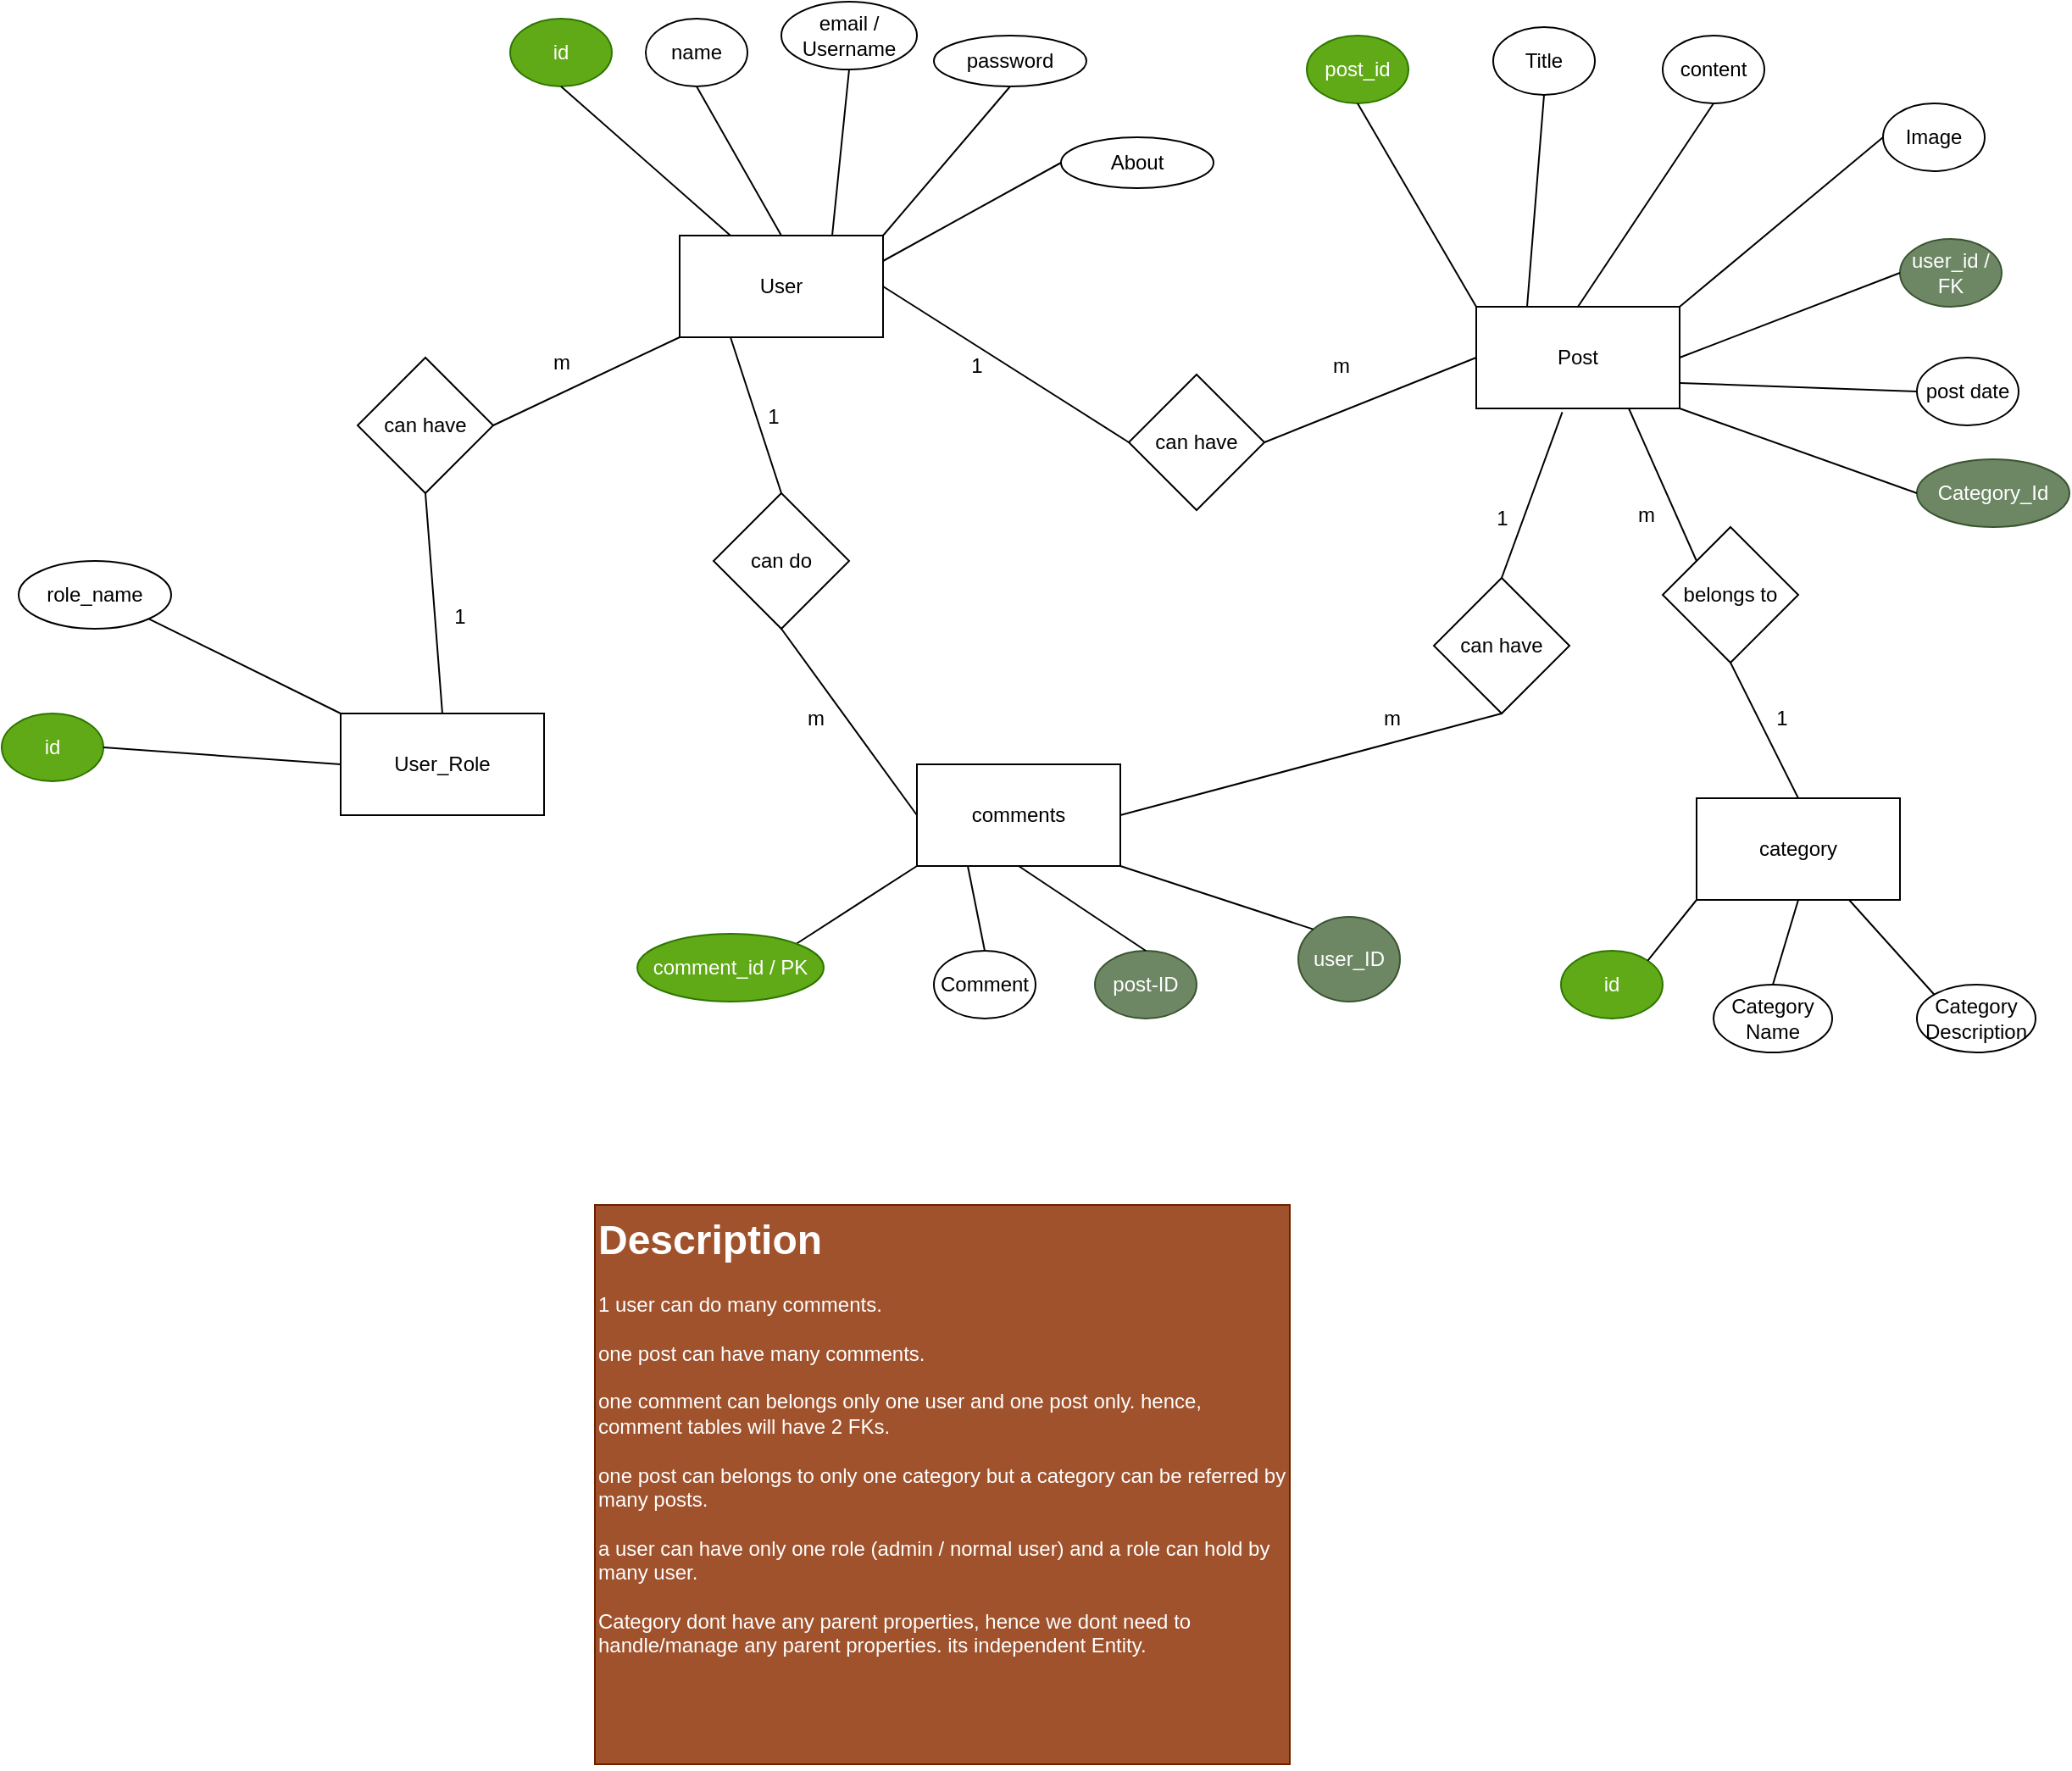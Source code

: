 <mxfile version="24.4.8" type="device">
  <diagram name="Page-1" id="8sHTdGhz6Ng64nrqwphZ">
    <mxGraphModel dx="1900" dy="653" grid="1" gridSize="10" guides="1" tooltips="1" connect="1" arrows="1" fold="1" page="1" pageScale="1" pageWidth="850" pageHeight="1100" math="0" shadow="0">
      <root>
        <mxCell id="0" />
        <mxCell id="1" parent="0" />
        <mxCell id="z2rybwQpcZEWejuYs_dC-1" value="User" style="rounded=0;whiteSpace=wrap;html=1;" vertex="1" parent="1">
          <mxGeometry y="168" width="120" height="60" as="geometry" />
        </mxCell>
        <mxCell id="z2rybwQpcZEWejuYs_dC-2" value="id" style="ellipse;whiteSpace=wrap;html=1;fillColor=#60a917;fontColor=#ffffff;strokeColor=#2D7600;" vertex="1" parent="1">
          <mxGeometry x="-100" y="40" width="60" height="40" as="geometry" />
        </mxCell>
        <mxCell id="z2rybwQpcZEWejuYs_dC-6" value="" style="endArrow=none;html=1;rounded=0;exitX=0.5;exitY=1;exitDx=0;exitDy=0;entryX=0.25;entryY=0;entryDx=0;entryDy=0;" edge="1" parent="1" source="z2rybwQpcZEWejuYs_dC-2" target="z2rybwQpcZEWejuYs_dC-1">
          <mxGeometry width="50" height="50" relative="1" as="geometry">
            <mxPoint x="400" y="290" as="sourcePoint" />
            <mxPoint x="450" y="240" as="targetPoint" />
          </mxGeometry>
        </mxCell>
        <mxCell id="z2rybwQpcZEWejuYs_dC-7" value="name" style="ellipse;whiteSpace=wrap;html=1;" vertex="1" parent="1">
          <mxGeometry x="-20" y="40" width="60" height="40" as="geometry" />
        </mxCell>
        <mxCell id="z2rybwQpcZEWejuYs_dC-9" value="email / Username" style="ellipse;whiteSpace=wrap;html=1;" vertex="1" parent="1">
          <mxGeometry x="60" y="30" width="80" height="40" as="geometry" />
        </mxCell>
        <mxCell id="z2rybwQpcZEWejuYs_dC-12" value="password" style="ellipse;whiteSpace=wrap;html=1;" vertex="1" parent="1">
          <mxGeometry x="150" y="50" width="90" height="30" as="geometry" />
        </mxCell>
        <mxCell id="z2rybwQpcZEWejuYs_dC-13" value="About" style="ellipse;whiteSpace=wrap;html=1;" vertex="1" parent="1">
          <mxGeometry x="225" y="110" width="90" height="30" as="geometry" />
        </mxCell>
        <mxCell id="z2rybwQpcZEWejuYs_dC-15" value="Post" style="rounded=0;whiteSpace=wrap;html=1;" vertex="1" parent="1">
          <mxGeometry x="470" y="210" width="120" height="60" as="geometry" />
        </mxCell>
        <mxCell id="z2rybwQpcZEWejuYs_dC-16" value="post_id" style="ellipse;whiteSpace=wrap;html=1;fillColor=#60a917;fontColor=#ffffff;strokeColor=#2D7600;" vertex="1" parent="1">
          <mxGeometry x="370" y="50" width="60" height="40" as="geometry" />
        </mxCell>
        <mxCell id="z2rybwQpcZEWejuYs_dC-17" value="Title" style="ellipse;whiteSpace=wrap;html=1;" vertex="1" parent="1">
          <mxGeometry x="480" y="45" width="60" height="40" as="geometry" />
        </mxCell>
        <mxCell id="z2rybwQpcZEWejuYs_dC-18" value="content" style="ellipse;whiteSpace=wrap;html=1;" vertex="1" parent="1">
          <mxGeometry x="580" y="50" width="60" height="40" as="geometry" />
        </mxCell>
        <mxCell id="z2rybwQpcZEWejuYs_dC-19" value="user_id / FK" style="ellipse;whiteSpace=wrap;html=1;fillColor=#6d8764;fontColor=#ffffff;strokeColor=#3A5431;" vertex="1" parent="1">
          <mxGeometry x="720" y="170" width="60" height="40" as="geometry" />
        </mxCell>
        <mxCell id="z2rybwQpcZEWejuYs_dC-20" value="Image" style="ellipse;whiteSpace=wrap;html=1;" vertex="1" parent="1">
          <mxGeometry x="710" y="90" width="60" height="40" as="geometry" />
        </mxCell>
        <mxCell id="z2rybwQpcZEWejuYs_dC-21" value="can have" style="rhombus;whiteSpace=wrap;html=1;" vertex="1" parent="1">
          <mxGeometry x="265" y="250" width="80" height="80" as="geometry" />
        </mxCell>
        <mxCell id="z2rybwQpcZEWejuYs_dC-22" style="edgeStyle=none;rounded=0;orthogonalLoop=1;jettySize=auto;html=1;entryX=1;entryY=0.5;entryDx=0;entryDy=0;" edge="1" parent="1" source="z2rybwQpcZEWejuYs_dC-21" target="z2rybwQpcZEWejuYs_dC-21">
          <mxGeometry relative="1" as="geometry" />
        </mxCell>
        <mxCell id="z2rybwQpcZEWejuYs_dC-23" value="" style="endArrow=none;html=1;rounded=0;exitX=1;exitY=0.5;exitDx=0;exitDy=0;entryX=0;entryY=0.5;entryDx=0;entryDy=0;" edge="1" parent="1" source="z2rybwQpcZEWejuYs_dC-1" target="z2rybwQpcZEWejuYs_dC-21">
          <mxGeometry width="50" height="50" relative="1" as="geometry">
            <mxPoint x="380" y="290" as="sourcePoint" />
            <mxPoint x="430" y="240" as="targetPoint" />
          </mxGeometry>
        </mxCell>
        <mxCell id="z2rybwQpcZEWejuYs_dC-24" value="" style="endArrow=none;html=1;rounded=0;exitX=0;exitY=0.5;exitDx=0;exitDy=0;entryX=1;entryY=0.5;entryDx=0;entryDy=0;" edge="1" parent="1" source="z2rybwQpcZEWejuYs_dC-15" target="z2rybwQpcZEWejuYs_dC-21">
          <mxGeometry width="50" height="50" relative="1" as="geometry">
            <mxPoint x="100" y="190" as="sourcePoint" />
            <mxPoint x="220" y="240" as="targetPoint" />
          </mxGeometry>
        </mxCell>
        <mxCell id="z2rybwQpcZEWejuYs_dC-26" value="1" style="text;html=1;align=center;verticalAlign=middle;resizable=0;points=[];autosize=1;strokeColor=none;fillColor=none;" vertex="1" parent="1">
          <mxGeometry x="160" y="230" width="30" height="30" as="geometry" />
        </mxCell>
        <mxCell id="z2rybwQpcZEWejuYs_dC-27" value="m" style="text;html=1;align=center;verticalAlign=middle;resizable=0;points=[];autosize=1;strokeColor=none;fillColor=none;" vertex="1" parent="1">
          <mxGeometry x="375" y="230" width="30" height="30" as="geometry" />
        </mxCell>
        <mxCell id="z2rybwQpcZEWejuYs_dC-28" value="" style="endArrow=none;html=1;rounded=0;exitX=0.5;exitY=1;exitDx=0;exitDy=0;entryX=0;entryY=0;entryDx=0;entryDy=0;" edge="1" parent="1" source="z2rybwQpcZEWejuYs_dC-16" target="z2rybwQpcZEWejuYs_dC-15">
          <mxGeometry width="50" height="50" relative="1" as="geometry">
            <mxPoint x="-60" y="90" as="sourcePoint" />
            <mxPoint x="10" y="160" as="targetPoint" />
          </mxGeometry>
        </mxCell>
        <mxCell id="z2rybwQpcZEWejuYs_dC-29" value="" style="endArrow=none;html=1;rounded=0;exitX=0.5;exitY=1;exitDx=0;exitDy=0;entryX=0.5;entryY=0;entryDx=0;entryDy=0;" edge="1" parent="1" source="z2rybwQpcZEWejuYs_dC-18" target="z2rybwQpcZEWejuYs_dC-15">
          <mxGeometry width="50" height="50" relative="1" as="geometry">
            <mxPoint x="380" y="110" as="sourcePoint" />
            <mxPoint x="420" y="210" as="targetPoint" />
          </mxGeometry>
        </mxCell>
        <mxCell id="z2rybwQpcZEWejuYs_dC-30" value="" style="endArrow=none;html=1;rounded=0;exitX=0.5;exitY=1;exitDx=0;exitDy=0;entryX=0.25;entryY=0;entryDx=0;entryDy=0;" edge="1" parent="1" source="z2rybwQpcZEWejuYs_dC-17" target="z2rybwQpcZEWejuYs_dC-15">
          <mxGeometry width="50" height="50" relative="1" as="geometry">
            <mxPoint x="390" y="120" as="sourcePoint" />
            <mxPoint x="430" y="220" as="targetPoint" />
          </mxGeometry>
        </mxCell>
        <mxCell id="z2rybwQpcZEWejuYs_dC-31" value="" style="endArrow=none;html=1;rounded=0;exitX=0;exitY=0.5;exitDx=0;exitDy=0;entryX=1;entryY=0;entryDx=0;entryDy=0;" edge="1" parent="1" source="z2rybwQpcZEWejuYs_dC-20" target="z2rybwQpcZEWejuYs_dC-15">
          <mxGeometry width="50" height="50" relative="1" as="geometry">
            <mxPoint x="560" y="120" as="sourcePoint" />
            <mxPoint x="480" y="210" as="targetPoint" />
          </mxGeometry>
        </mxCell>
        <mxCell id="z2rybwQpcZEWejuYs_dC-32" value="" style="endArrow=none;html=1;rounded=0;exitX=0;exitY=0.5;exitDx=0;exitDy=0;entryX=1;entryY=0.5;entryDx=0;entryDy=0;" edge="1" parent="1" source="z2rybwQpcZEWejuYs_dC-19" target="z2rybwQpcZEWejuYs_dC-15">
          <mxGeometry width="50" height="50" relative="1" as="geometry">
            <mxPoint x="590" y="170" as="sourcePoint" />
            <mxPoint x="540" y="210" as="targetPoint" />
          </mxGeometry>
        </mxCell>
        <mxCell id="z2rybwQpcZEWejuYs_dC-33" value="comments" style="rounded=0;whiteSpace=wrap;html=1;" vertex="1" parent="1">
          <mxGeometry x="140" y="480" width="120" height="60" as="geometry" />
        </mxCell>
        <mxCell id="z2rybwQpcZEWejuYs_dC-34" value="" style="endArrow=none;html=1;rounded=0;exitX=0;exitY=1;exitDx=0;exitDy=0;entryX=1;entryY=0;entryDx=0;entryDy=0;" edge="1" parent="1" source="z2rybwQpcZEWejuYs_dC-33" target="z2rybwQpcZEWejuYs_dC-35">
          <mxGeometry width="50" height="50" relative="1" as="geometry">
            <mxPoint x="380" y="110" as="sourcePoint" />
            <mxPoint x="20" y="500" as="targetPoint" />
          </mxGeometry>
        </mxCell>
        <mxCell id="z2rybwQpcZEWejuYs_dC-35" value="comment_id / PK" style="ellipse;whiteSpace=wrap;html=1;fillColor=#60a917;fontColor=#ffffff;strokeColor=#2D7600;" vertex="1" parent="1">
          <mxGeometry x="-25" y="580" width="110" height="40" as="geometry" />
        </mxCell>
        <mxCell id="z2rybwQpcZEWejuYs_dC-36" value="Comment" style="ellipse;whiteSpace=wrap;html=1;" vertex="1" parent="1">
          <mxGeometry x="150" y="590" width="60" height="40" as="geometry" />
        </mxCell>
        <mxCell id="z2rybwQpcZEWejuYs_dC-37" value="" style="endArrow=none;html=1;rounded=0;exitX=0.25;exitY=1;exitDx=0;exitDy=0;entryX=0.5;entryY=0;entryDx=0;entryDy=0;" edge="1" parent="1" source="z2rybwQpcZEWejuYs_dC-33" target="z2rybwQpcZEWejuYs_dC-36">
          <mxGeometry width="50" height="50" relative="1" as="geometry">
            <mxPoint x="200" y="440" as="sourcePoint" />
            <mxPoint x="79" y="516" as="targetPoint" />
          </mxGeometry>
        </mxCell>
        <mxCell id="z2rybwQpcZEWejuYs_dC-38" value="post date" style="ellipse;whiteSpace=wrap;html=1;" vertex="1" parent="1">
          <mxGeometry x="730" y="240" width="60" height="40" as="geometry" />
        </mxCell>
        <mxCell id="z2rybwQpcZEWejuYs_dC-39" value="" style="endArrow=none;html=1;rounded=0;exitX=0;exitY=0.5;exitDx=0;exitDy=0;entryX=1;entryY=0.75;entryDx=0;entryDy=0;" edge="1" parent="1" source="z2rybwQpcZEWejuYs_dC-38" target="z2rybwQpcZEWejuYs_dC-15">
          <mxGeometry width="50" height="50" relative="1" as="geometry">
            <mxPoint x="610" y="240" as="sourcePoint" />
            <mxPoint x="540" y="240" as="targetPoint" />
          </mxGeometry>
        </mxCell>
        <mxCell id="z2rybwQpcZEWejuYs_dC-40" value="post-ID" style="ellipse;whiteSpace=wrap;html=1;fillColor=#6d8764;fontColor=#ffffff;strokeColor=#3A5431;" vertex="1" parent="1">
          <mxGeometry x="245" y="590" width="60" height="40" as="geometry" />
        </mxCell>
        <mxCell id="z2rybwQpcZEWejuYs_dC-41" value="user_ID" style="ellipse;whiteSpace=wrap;html=1;fillColor=#6d8764;fontColor=#ffffff;strokeColor=#3A5431;" vertex="1" parent="1">
          <mxGeometry x="365" y="570" width="60" height="50" as="geometry" />
        </mxCell>
        <mxCell id="z2rybwQpcZEWejuYs_dC-42" value="" style="endArrow=none;html=1;rounded=0;exitX=0.5;exitY=1;exitDx=0;exitDy=0;entryX=0.5;entryY=0;entryDx=0;entryDy=0;" edge="1" parent="1" source="z2rybwQpcZEWejuYs_dC-33" target="z2rybwQpcZEWejuYs_dC-40">
          <mxGeometry width="50" height="50" relative="1" as="geometry">
            <mxPoint x="230" y="440" as="sourcePoint" />
            <mxPoint x="165" y="520" as="targetPoint" />
          </mxGeometry>
        </mxCell>
        <mxCell id="z2rybwQpcZEWejuYs_dC-43" value="" style="endArrow=none;html=1;rounded=0;exitX=1;exitY=1;exitDx=0;exitDy=0;entryX=0;entryY=0;entryDx=0;entryDy=0;" edge="1" parent="1" source="z2rybwQpcZEWejuYs_dC-33" target="z2rybwQpcZEWejuYs_dC-41">
          <mxGeometry width="50" height="50" relative="1" as="geometry">
            <mxPoint x="240" y="450" as="sourcePoint" />
            <mxPoint x="175" y="530" as="targetPoint" />
          </mxGeometry>
        </mxCell>
        <mxCell id="z2rybwQpcZEWejuYs_dC-44" value="can have" style="rhombus;whiteSpace=wrap;html=1;" vertex="1" parent="1">
          <mxGeometry x="445" y="370" width="80" height="80" as="geometry" />
        </mxCell>
        <mxCell id="z2rybwQpcZEWejuYs_dC-45" value="can do" style="rhombus;whiteSpace=wrap;html=1;" vertex="1" parent="1">
          <mxGeometry x="20" y="320" width="80" height="80" as="geometry" />
        </mxCell>
        <mxCell id="z2rybwQpcZEWejuYs_dC-46" value="" style="endArrow=none;html=1;rounded=0;exitX=0.25;exitY=1;exitDx=0;exitDy=0;entryX=0.5;entryY=0;entryDx=0;entryDy=0;" edge="1" parent="1" source="z2rybwQpcZEWejuYs_dC-1" target="z2rybwQpcZEWejuYs_dC-45">
          <mxGeometry width="50" height="50" relative="1" as="geometry">
            <mxPoint x="380" y="340" as="sourcePoint" />
            <mxPoint x="430" y="290" as="targetPoint" />
          </mxGeometry>
        </mxCell>
        <mxCell id="z2rybwQpcZEWejuYs_dC-47" value="" style="endArrow=none;html=1;rounded=0;exitX=0;exitY=0.5;exitDx=0;exitDy=0;entryX=0.5;entryY=1;entryDx=0;entryDy=0;" edge="1" parent="1" source="z2rybwQpcZEWejuYs_dC-33" target="z2rybwQpcZEWejuYs_dC-45">
          <mxGeometry width="50" height="50" relative="1" as="geometry">
            <mxPoint x="40" y="238" as="sourcePoint" />
            <mxPoint x="-20" y="340" as="targetPoint" />
          </mxGeometry>
        </mxCell>
        <mxCell id="z2rybwQpcZEWejuYs_dC-48" value="" style="endArrow=none;html=1;rounded=0;entryX=0.423;entryY=1.037;entryDx=0;entryDy=0;entryPerimeter=0;exitX=0.5;exitY=0;exitDx=0;exitDy=0;" edge="1" parent="1" source="z2rybwQpcZEWejuYs_dC-44" target="z2rybwQpcZEWejuYs_dC-15">
          <mxGeometry width="50" height="50" relative="1" as="geometry">
            <mxPoint x="380" y="340" as="sourcePoint" />
            <mxPoint x="430" y="290" as="targetPoint" />
          </mxGeometry>
        </mxCell>
        <mxCell id="z2rybwQpcZEWejuYs_dC-49" value="" style="endArrow=none;html=1;rounded=0;entryX=0.5;entryY=1;entryDx=0;entryDy=0;exitX=1;exitY=0.5;exitDx=0;exitDy=0;" edge="1" parent="1" source="z2rybwQpcZEWejuYs_dC-33" target="z2rybwQpcZEWejuYs_dC-44">
          <mxGeometry width="50" height="50" relative="1" as="geometry">
            <mxPoint x="520" y="400" as="sourcePoint" />
            <mxPoint x="531" y="282" as="targetPoint" />
          </mxGeometry>
        </mxCell>
        <mxCell id="z2rybwQpcZEWejuYs_dC-50" value="1" style="text;html=1;align=center;verticalAlign=middle;resizable=0;points=[];autosize=1;strokeColor=none;fillColor=none;" vertex="1" parent="1">
          <mxGeometry x="470" y="320" width="30" height="30" as="geometry" />
        </mxCell>
        <mxCell id="z2rybwQpcZEWejuYs_dC-51" value="m" style="text;html=1;align=center;verticalAlign=middle;resizable=0;points=[];autosize=1;strokeColor=none;fillColor=none;" vertex="1" parent="1">
          <mxGeometry x="405" y="438" width="30" height="30" as="geometry" />
        </mxCell>
        <mxCell id="z2rybwQpcZEWejuYs_dC-52" value="1" style="text;html=1;align=center;verticalAlign=middle;resizable=0;points=[];autosize=1;strokeColor=none;fillColor=none;" vertex="1" parent="1">
          <mxGeometry x="40" y="260" width="30" height="30" as="geometry" />
        </mxCell>
        <mxCell id="z2rybwQpcZEWejuYs_dC-53" value="m" style="text;html=1;align=center;verticalAlign=middle;resizable=0;points=[];autosize=1;strokeColor=none;fillColor=none;" vertex="1" parent="1">
          <mxGeometry x="65" y="438" width="30" height="30" as="geometry" />
        </mxCell>
        <mxCell id="z2rybwQpcZEWejuYs_dC-54" value="" style="endArrow=none;html=1;rounded=0;exitX=0.5;exitY=1;exitDx=0;exitDy=0;entryX=0.5;entryY=0;entryDx=0;entryDy=0;" edge="1" parent="1" source="z2rybwQpcZEWejuYs_dC-7" target="z2rybwQpcZEWejuYs_dC-1">
          <mxGeometry width="50" height="50" relative="1" as="geometry">
            <mxPoint x="-60" y="90" as="sourcePoint" />
            <mxPoint x="40" y="178" as="targetPoint" />
          </mxGeometry>
        </mxCell>
        <mxCell id="z2rybwQpcZEWejuYs_dC-55" value="" style="endArrow=none;html=1;rounded=0;exitX=0.5;exitY=1;exitDx=0;exitDy=0;entryX=1;entryY=0;entryDx=0;entryDy=0;" edge="1" parent="1" source="z2rybwQpcZEWejuYs_dC-12" target="z2rybwQpcZEWejuYs_dC-1">
          <mxGeometry width="50" height="50" relative="1" as="geometry">
            <mxPoint x="20" y="90" as="sourcePoint" />
            <mxPoint x="70" y="178" as="targetPoint" />
          </mxGeometry>
        </mxCell>
        <mxCell id="z2rybwQpcZEWejuYs_dC-56" value="" style="endArrow=none;html=1;rounded=0;exitX=0.5;exitY=1;exitDx=0;exitDy=0;entryX=0.75;entryY=0;entryDx=0;entryDy=0;" edge="1" parent="1" source="z2rybwQpcZEWejuYs_dC-9" target="z2rybwQpcZEWejuYs_dC-1">
          <mxGeometry width="50" height="50" relative="1" as="geometry">
            <mxPoint x="30" y="100" as="sourcePoint" />
            <mxPoint x="80" y="188" as="targetPoint" />
          </mxGeometry>
        </mxCell>
        <mxCell id="z2rybwQpcZEWejuYs_dC-57" value="" style="endArrow=none;html=1;rounded=0;exitX=0;exitY=0.5;exitDx=0;exitDy=0;entryX=1;entryY=0.25;entryDx=0;entryDy=0;" edge="1" parent="1" source="z2rybwQpcZEWejuYs_dC-13" target="z2rybwQpcZEWejuYs_dC-1">
          <mxGeometry width="50" height="50" relative="1" as="geometry">
            <mxPoint x="205" y="90" as="sourcePoint" />
            <mxPoint x="130" y="178" as="targetPoint" />
          </mxGeometry>
        </mxCell>
        <mxCell id="z2rybwQpcZEWejuYs_dC-58" value="category" style="rounded=0;whiteSpace=wrap;html=1;" vertex="1" parent="1">
          <mxGeometry x="600" y="500" width="120" height="60" as="geometry" />
        </mxCell>
        <mxCell id="z2rybwQpcZEWejuYs_dC-59" value="id" style="ellipse;whiteSpace=wrap;html=1;fillColor=#60a917;fontColor=#ffffff;strokeColor=#2D7600;" vertex="1" parent="1">
          <mxGeometry x="520" y="590" width="60" height="40" as="geometry" />
        </mxCell>
        <mxCell id="z2rybwQpcZEWejuYs_dC-60" value="" style="endArrow=none;html=1;rounded=0;exitX=0;exitY=1;exitDx=0;exitDy=0;entryX=1;entryY=0;entryDx=0;entryDy=0;" edge="1" parent="1" source="z2rybwQpcZEWejuYs_dC-58" target="z2rybwQpcZEWejuYs_dC-59">
          <mxGeometry width="50" height="50" relative="1" as="geometry">
            <mxPoint x="270" y="550" as="sourcePoint" />
            <mxPoint x="384" y="587" as="targetPoint" />
          </mxGeometry>
        </mxCell>
        <mxCell id="z2rybwQpcZEWejuYs_dC-61" value="Category_Id" style="ellipse;whiteSpace=wrap;html=1;fillColor=#6d8764;fontColor=#ffffff;strokeColor=#3A5431;" vertex="1" parent="1">
          <mxGeometry x="730" y="300" width="90" height="40" as="geometry" />
        </mxCell>
        <mxCell id="z2rybwQpcZEWejuYs_dC-62" value="" style="endArrow=none;html=1;rounded=0;exitX=0;exitY=0.5;exitDx=0;exitDy=0;entryX=1;entryY=1;entryDx=0;entryDy=0;" edge="1" source="z2rybwQpcZEWejuYs_dC-61" parent="1" target="z2rybwQpcZEWejuYs_dC-15">
          <mxGeometry width="50" height="50" relative="1" as="geometry">
            <mxPoint x="600" y="300" as="sourcePoint" />
            <mxPoint x="580" y="330" as="targetPoint" />
          </mxGeometry>
        </mxCell>
        <mxCell id="z2rybwQpcZEWejuYs_dC-63" value="belongs to" style="rhombus;whiteSpace=wrap;html=1;" vertex="1" parent="1">
          <mxGeometry x="580" y="340" width="80" height="80" as="geometry" />
        </mxCell>
        <mxCell id="z2rybwQpcZEWejuYs_dC-64" value="" style="endArrow=none;html=1;rounded=0;exitX=0;exitY=0;exitDx=0;exitDy=0;entryX=0.75;entryY=1;entryDx=0;entryDy=0;" edge="1" parent="1" source="z2rybwQpcZEWejuYs_dC-63" target="z2rybwQpcZEWejuYs_dC-15">
          <mxGeometry width="50" height="50" relative="1" as="geometry">
            <mxPoint x="740" y="330" as="sourcePoint" />
            <mxPoint x="600" y="280" as="targetPoint" />
          </mxGeometry>
        </mxCell>
        <mxCell id="z2rybwQpcZEWejuYs_dC-65" value="" style="endArrow=none;html=1;rounded=0;exitX=0.5;exitY=0;exitDx=0;exitDy=0;entryX=0.5;entryY=1;entryDx=0;entryDy=0;" edge="1" parent="1" source="z2rybwQpcZEWejuYs_dC-58" target="z2rybwQpcZEWejuYs_dC-63">
          <mxGeometry width="50" height="50" relative="1" as="geometry">
            <mxPoint x="610" y="370" as="sourcePoint" />
            <mxPoint x="570" y="280" as="targetPoint" />
          </mxGeometry>
        </mxCell>
        <mxCell id="z2rybwQpcZEWejuYs_dC-66" value="m" style="text;html=1;align=center;verticalAlign=middle;resizable=0;points=[];autosize=1;strokeColor=none;fillColor=none;" vertex="1" parent="1">
          <mxGeometry x="555" y="318" width="30" height="30" as="geometry" />
        </mxCell>
        <mxCell id="z2rybwQpcZEWejuYs_dC-67" value="1" style="text;html=1;align=center;verticalAlign=middle;resizable=0;points=[];autosize=1;strokeColor=none;fillColor=none;" vertex="1" parent="1">
          <mxGeometry x="635" y="438" width="30" height="30" as="geometry" />
        </mxCell>
        <mxCell id="z2rybwQpcZEWejuYs_dC-69" value="Category Name" style="ellipse;whiteSpace=wrap;html=1;" vertex="1" parent="1">
          <mxGeometry x="610" y="610" width="70" height="40" as="geometry" />
        </mxCell>
        <mxCell id="z2rybwQpcZEWejuYs_dC-70" value="" style="endArrow=none;html=1;rounded=0;exitX=0.5;exitY=1;exitDx=0;exitDy=0;entryX=0.5;entryY=0;entryDx=0;entryDy=0;" edge="1" parent="1" source="z2rybwQpcZEWejuYs_dC-58" target="z2rybwQpcZEWejuYs_dC-69">
          <mxGeometry width="50" height="50" relative="1" as="geometry">
            <mxPoint x="610" y="570" as="sourcePoint" />
            <mxPoint x="581" y="606" as="targetPoint" />
          </mxGeometry>
        </mxCell>
        <mxCell id="z2rybwQpcZEWejuYs_dC-71" value="&lt;h1 style=&quot;margin-top: 0px;&quot;&gt;Description&lt;/h1&gt;&lt;div&gt;1 user can do many comments.&lt;br&gt;&lt;br&gt;one post can have many comments.&lt;br&gt;&lt;br&gt;one comment can belongs only one user and one post only. hence, comment tables will have 2 FKs.&lt;br&gt;&lt;br&gt;one post can belongs to only one category but a category can be referred by many posts.&lt;/div&gt;&lt;div&gt;&lt;br&gt;&lt;/div&gt;&lt;div&gt;a user can have only one role (admin / normal user) and a role can hold by many user.&lt;br&gt;&lt;br&gt;Category dont have any parent properties, hence we dont need to handle/manage any parent properties. its independent Entity.&lt;/div&gt;" style="text;html=1;whiteSpace=wrap;overflow=hidden;rounded=0;fillColor=#a0522d;fontColor=#ffffff;strokeColor=#6D1F00;" vertex="1" parent="1">
          <mxGeometry x="-50" y="740" width="410" height="330" as="geometry" />
        </mxCell>
        <mxCell id="z2rybwQpcZEWejuYs_dC-72" value="User_Role" style="rounded=0;whiteSpace=wrap;html=1;" vertex="1" parent="1">
          <mxGeometry x="-200" y="450" width="120" height="60" as="geometry" />
        </mxCell>
        <mxCell id="z2rybwQpcZEWejuYs_dC-73" value="id" style="ellipse;whiteSpace=wrap;html=1;fillColor=#60a917;fontColor=#ffffff;strokeColor=#2D7600;" vertex="1" parent="1">
          <mxGeometry x="-400" y="450" width="60" height="40" as="geometry" />
        </mxCell>
        <mxCell id="z2rybwQpcZEWejuYs_dC-74" value="" style="endArrow=none;html=1;rounded=0;exitX=1;exitY=0.5;exitDx=0;exitDy=0;entryX=0;entryY=0.5;entryDx=0;entryDy=0;" edge="1" parent="1" source="z2rybwQpcZEWejuYs_dC-73" target="z2rybwQpcZEWejuYs_dC-72">
          <mxGeometry width="50" height="50" relative="1" as="geometry">
            <mxPoint x="-60" y="90" as="sourcePoint" />
            <mxPoint x="40" y="178" as="targetPoint" />
          </mxGeometry>
        </mxCell>
        <mxCell id="z2rybwQpcZEWejuYs_dC-75" value="role_name" style="ellipse;whiteSpace=wrap;html=1;" vertex="1" parent="1">
          <mxGeometry x="-390" y="360" width="90" height="40" as="geometry" />
        </mxCell>
        <mxCell id="z2rybwQpcZEWejuYs_dC-76" value="" style="endArrow=none;html=1;rounded=0;exitX=1;exitY=1;exitDx=0;exitDy=0;entryX=0;entryY=0;entryDx=0;entryDy=0;" edge="1" parent="1" source="z2rybwQpcZEWejuYs_dC-75" target="z2rybwQpcZEWejuYs_dC-72">
          <mxGeometry width="50" height="50" relative="1" as="geometry">
            <mxPoint x="-310" y="300" as="sourcePoint" />
            <mxPoint x="-160" y="328" as="targetPoint" />
          </mxGeometry>
        </mxCell>
        <mxCell id="z2rybwQpcZEWejuYs_dC-77" value="can have" style="rhombus;whiteSpace=wrap;html=1;" vertex="1" parent="1">
          <mxGeometry x="-190" y="240" width="80" height="80" as="geometry" />
        </mxCell>
        <mxCell id="z2rybwQpcZEWejuYs_dC-78" value="" style="endArrow=none;html=1;rounded=0;exitX=0;exitY=1;exitDx=0;exitDy=0;entryX=1;entryY=0.5;entryDx=0;entryDy=0;" edge="1" parent="1" source="z2rybwQpcZEWejuYs_dC-1" target="z2rybwQpcZEWejuYs_dC-77">
          <mxGeometry width="50" height="50" relative="1" as="geometry">
            <mxPoint x="40" y="238" as="sourcePoint" />
            <mxPoint x="70" y="330" as="targetPoint" />
          </mxGeometry>
        </mxCell>
        <mxCell id="z2rybwQpcZEWejuYs_dC-79" value="" style="endArrow=none;html=1;rounded=0;exitX=0.5;exitY=1;exitDx=0;exitDy=0;entryX=0.5;entryY=0;entryDx=0;entryDy=0;" edge="1" parent="1" source="z2rybwQpcZEWejuYs_dC-77" target="z2rybwQpcZEWejuYs_dC-72">
          <mxGeometry width="50" height="50" relative="1" as="geometry">
            <mxPoint x="10" y="238" as="sourcePoint" />
            <mxPoint x="-100" y="290" as="targetPoint" />
          </mxGeometry>
        </mxCell>
        <mxCell id="z2rybwQpcZEWejuYs_dC-80" value="m" style="text;html=1;align=center;verticalAlign=middle;resizable=0;points=[];autosize=1;strokeColor=none;fillColor=none;" vertex="1" parent="1">
          <mxGeometry x="-85" y="228" width="30" height="30" as="geometry" />
        </mxCell>
        <mxCell id="z2rybwQpcZEWejuYs_dC-81" value="1" style="text;html=1;align=center;verticalAlign=middle;resizable=0;points=[];autosize=1;strokeColor=none;fillColor=none;" vertex="1" parent="1">
          <mxGeometry x="-145" y="378" width="30" height="30" as="geometry" />
        </mxCell>
        <mxCell id="z2rybwQpcZEWejuYs_dC-82" value="Category Description" style="ellipse;whiteSpace=wrap;html=1;" vertex="1" parent="1">
          <mxGeometry x="730" y="610" width="70" height="40" as="geometry" />
        </mxCell>
        <mxCell id="z2rybwQpcZEWejuYs_dC-83" value="" style="endArrow=none;html=1;rounded=0;exitX=0.75;exitY=1;exitDx=0;exitDy=0;entryX=0;entryY=0;entryDx=0;entryDy=0;" edge="1" parent="1" source="z2rybwQpcZEWejuYs_dC-58" target="z2rybwQpcZEWejuYs_dC-82">
          <mxGeometry width="50" height="50" relative="1" as="geometry">
            <mxPoint x="670" y="570" as="sourcePoint" />
            <mxPoint x="655" y="620" as="targetPoint" />
          </mxGeometry>
        </mxCell>
      </root>
    </mxGraphModel>
  </diagram>
</mxfile>

